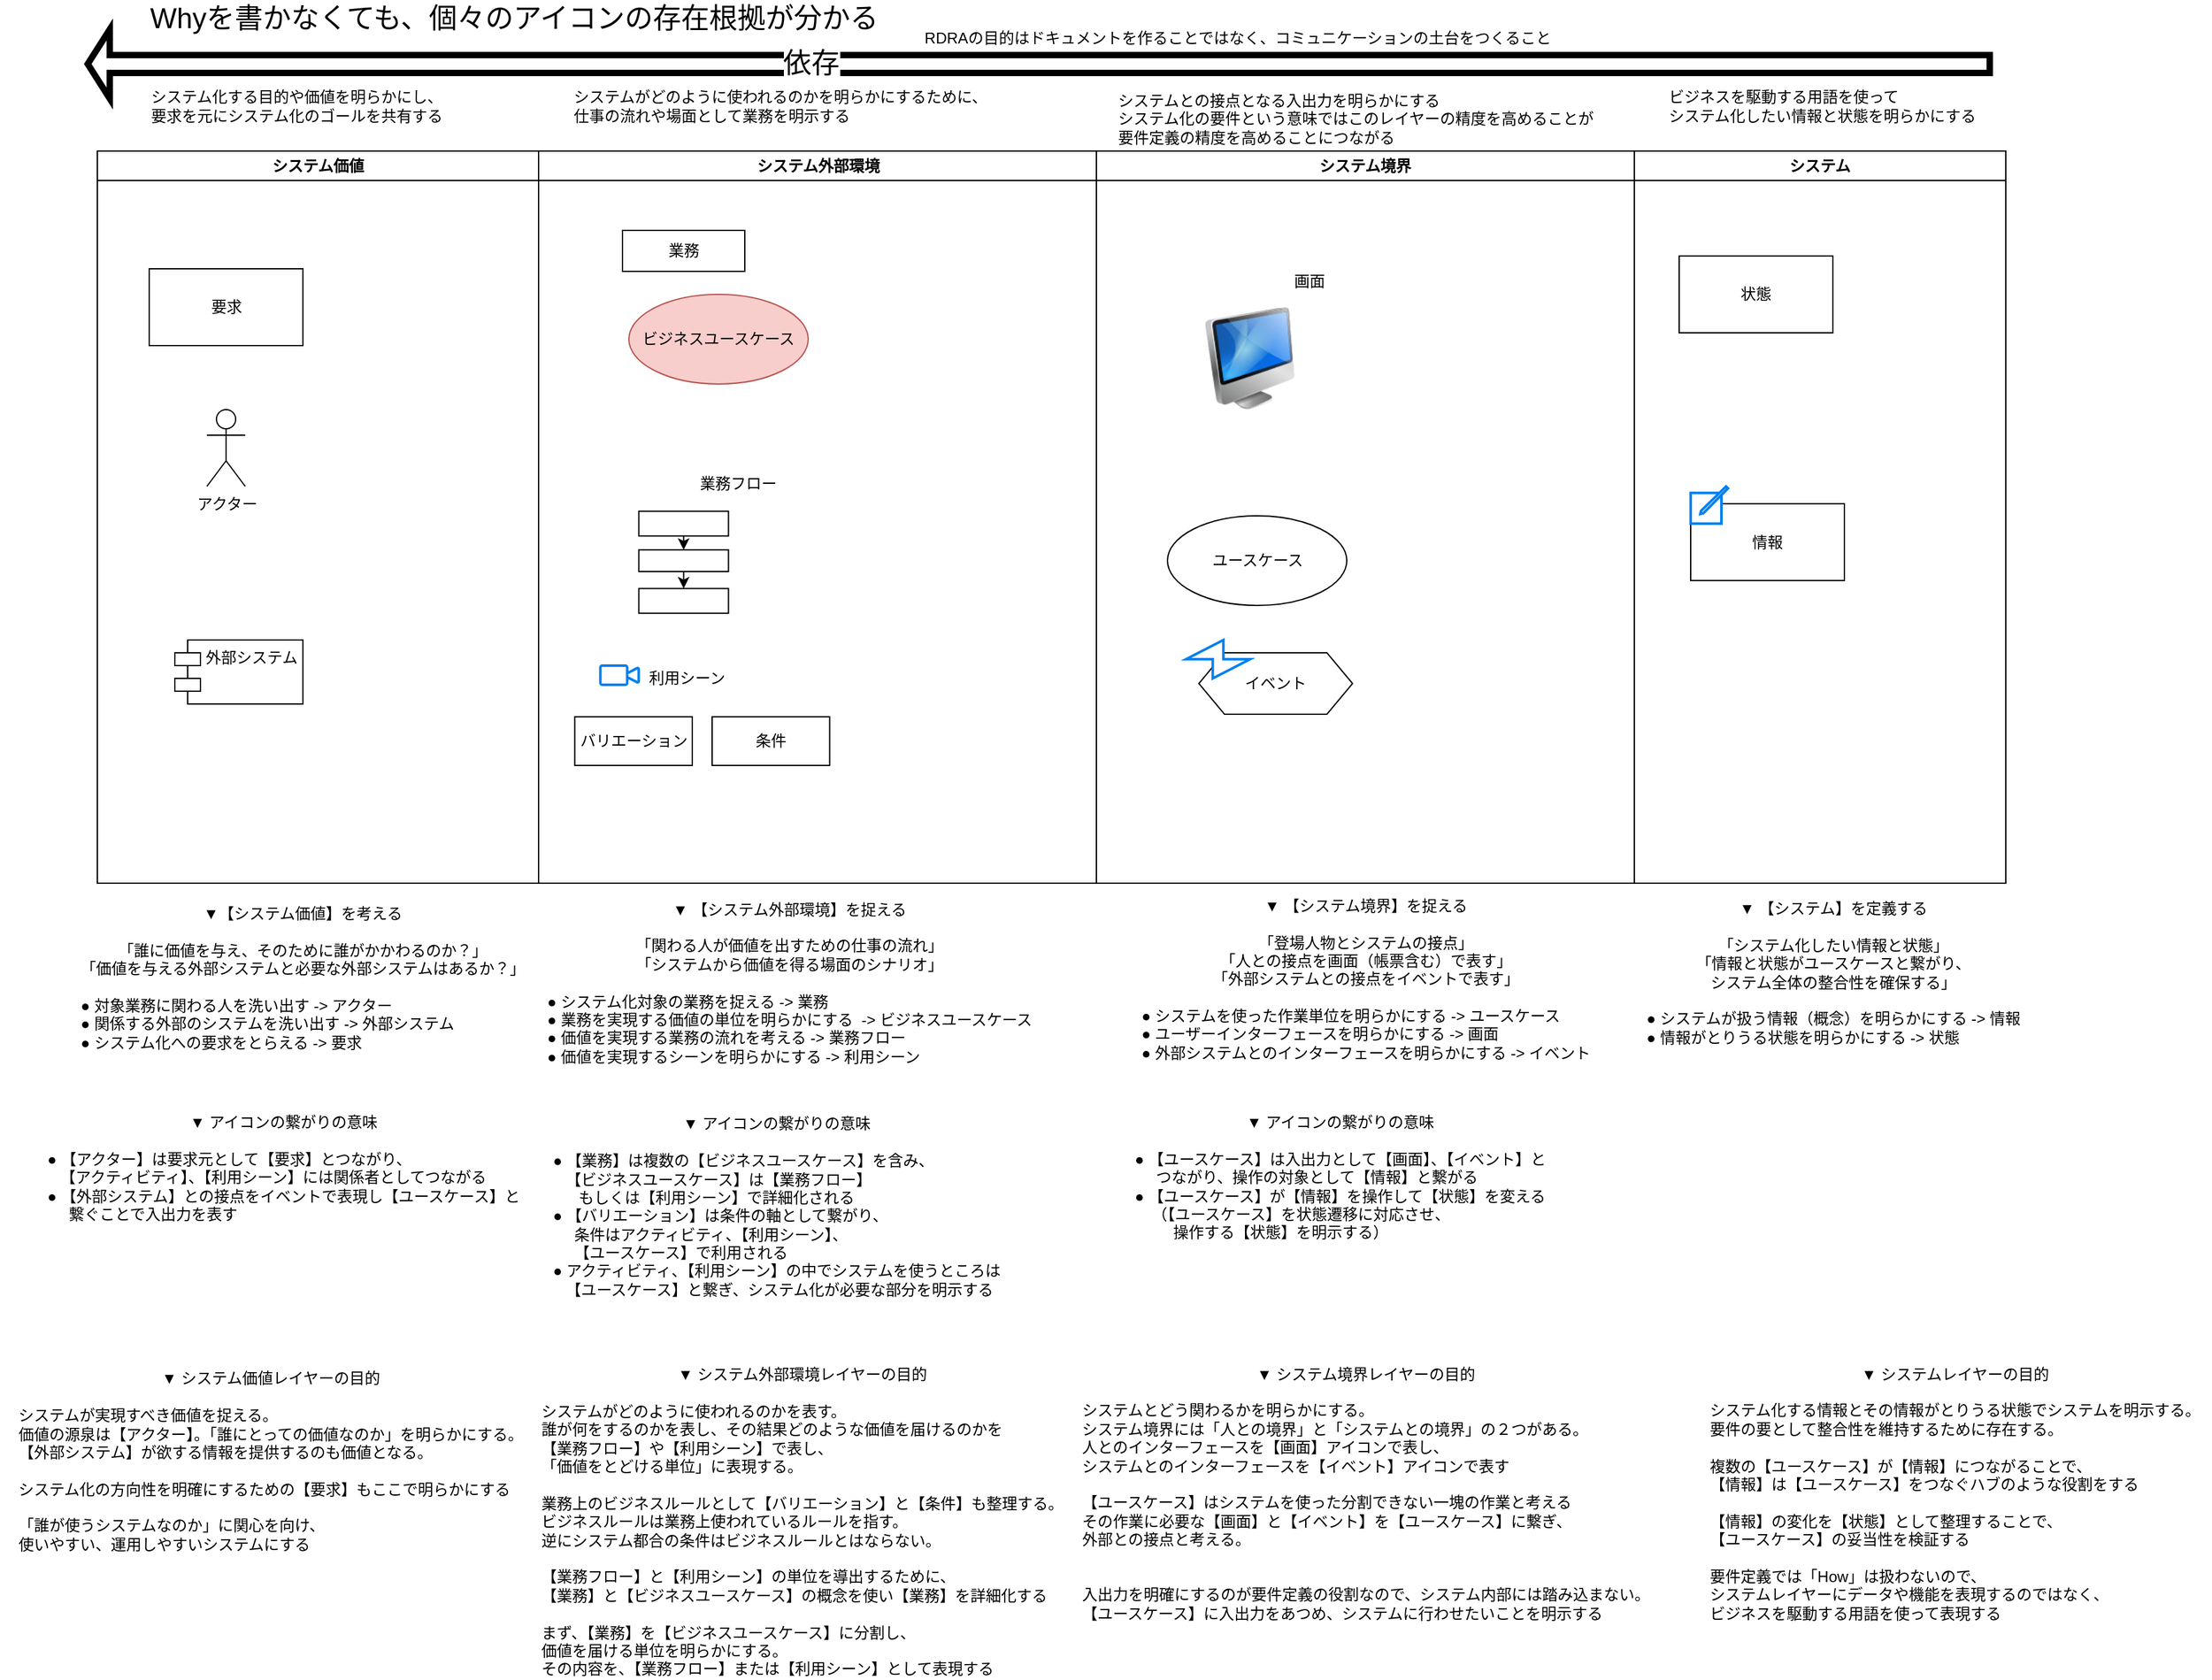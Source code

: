 <mxfile version="15.8.4" type="device" pages="11"><diagram name="構成要素" id="e7e014a7-5840-1c2e-5031-d8a46d1fe8dd"><mxGraphModel dx="1038" dy="649" grid="1" gridSize="10" guides="1" tooltips="1" connect="1" arrows="1" fold="1" page="1" pageScale="1" pageWidth="1169" pageHeight="826" background="none" math="0" shadow="0"><root><mxCell id="0"/><mxCell id="1" parent="0"/><mxCell id="2" value="システム価値" style="swimlane;whiteSpace=wrap" parent="1" vertex="1"><mxGeometry x="100" y="128" width="344.5" height="572" as="geometry"/></mxCell><mxCell id="u98lEHb8OtNYY4LZhGU_-47" value="アクター" style="shape=umlActor;verticalLabelPosition=bottom;verticalAlign=top;html=1;outlineConnect=0;" parent="2" vertex="1"><mxGeometry x="85.5" y="202" width="30" height="60" as="geometry"/></mxCell><mxCell id="u98lEHb8OtNYY4LZhGU_-48" value="要求" style="rounded=0;whiteSpace=wrap;html=1;" parent="2" vertex="1"><mxGeometry x="40.5" y="92" width="120" height="60" as="geometry"/></mxCell><mxCell id="u98lEHb8OtNYY4LZhGU_-49" value="外部システム" style="shape=module;align=left;spacingLeft=20;align=center;verticalAlign=top;" parent="2" vertex="1"><mxGeometry x="60.5" y="382" width="100" height="50" as="geometry"/></mxCell><mxCell id="3" value="システム外部環境" style="swimlane;whiteSpace=wrap" parent="1" vertex="1"><mxGeometry x="444.5" y="128" width="435.5" height="572" as="geometry"/></mxCell><mxCell id="u98lEHb8OtNYY4LZhGU_-50" value="ビジネスユースケース" style="ellipse;whiteSpace=wrap;html=1;fillColor=#f8cecc;strokeColor=#b85450;" parent="3" vertex="1"><mxGeometry x="70.5" y="112" width="140" height="70" as="geometry"/></mxCell><mxCell id="u98lEHb8OtNYY4LZhGU_-51" value="業務" style="rounded=0;whiteSpace=wrap;html=1;" parent="3" vertex="1"><mxGeometry x="65.5" y="62" width="95.5" height="32" as="geometry"/></mxCell><mxCell id="u98lEHb8OtNYY4LZhGU_-60" value="業務フロー" style="text;html=1;align=center;verticalAlign=middle;resizable=0;points=[];autosize=1;strokeColor=none;fillColor=none;" parent="3" vertex="1"><mxGeometry x="115.5" y="250" width="80" height="20" as="geometry"/></mxCell><mxCell id="u98lEHb8OtNYY4LZhGU_-61" value="" style="group" parent="3" vertex="1" connectable="0"><mxGeometry x="78.25" y="250" width="70" height="111.11" as="geometry"/></mxCell><mxCell id="u98lEHb8OtNYY4LZhGU_-53" value="" style="rounded=0;whiteSpace=wrap;html=1;" parent="u98lEHb8OtNYY4LZhGU_-61" vertex="1"><mxGeometry y="31.401" width="70" height="19.323" as="geometry"/></mxCell><mxCell id="u98lEHb8OtNYY4LZhGU_-54" value="" style="rounded=0;whiteSpace=wrap;html=1;" parent="u98lEHb8OtNYY4LZhGU_-61" vertex="1"><mxGeometry y="61.594" width="70" height="16.908" as="geometry"/></mxCell><mxCell id="u98lEHb8OtNYY4LZhGU_-55" style="edgeStyle=orthogonalEdgeStyle;rounded=0;orthogonalLoop=1;jettySize=auto;html=1;exitX=0.5;exitY=1;exitDx=0;exitDy=0;entryX=0.5;entryY=0;entryDx=0;entryDy=0;" parent="u98lEHb8OtNYY4LZhGU_-61" source="u98lEHb8OtNYY4LZhGU_-53" target="u98lEHb8OtNYY4LZhGU_-54" edge="1"><mxGeometry relative="1" as="geometry"/></mxCell><mxCell id="u98lEHb8OtNYY4LZhGU_-57" value="" style="rounded=0;whiteSpace=wrap;html=1;" parent="u98lEHb8OtNYY4LZhGU_-61" vertex="1"><mxGeometry y="91.787" width="70" height="19.323" as="geometry"/></mxCell><mxCell id="u98lEHb8OtNYY4LZhGU_-58" style="edgeStyle=orthogonalEdgeStyle;rounded=0;orthogonalLoop=1;jettySize=auto;html=1;exitX=0.5;exitY=1;exitDx=0;exitDy=0;entryX=0.5;entryY=0;entryDx=0;entryDy=0;" parent="u98lEHb8OtNYY4LZhGU_-61" source="u98lEHb8OtNYY4LZhGU_-54" target="u98lEHb8OtNYY4LZhGU_-57" edge="1"><mxGeometry relative="1" as="geometry"/></mxCell><mxCell id="u98lEHb8OtNYY4LZhGU_-62" value="バリエーション" style="rounded=0;whiteSpace=wrap;html=1;" parent="3" vertex="1"><mxGeometry x="28.25" y="442" width="91.75" height="38" as="geometry"/></mxCell><mxCell id="u98lEHb8OtNYY4LZhGU_-63" value="条件" style="rounded=0;whiteSpace=wrap;html=1;" parent="3" vertex="1"><mxGeometry x="135.5" y="442" width="91.75" height="38" as="geometry"/></mxCell><mxCell id="h-Ps2us9R2NSvUaGgRoW-6" value="" style="html=1;verticalLabelPosition=bottom;align=center;labelBackgroundColor=#ffffff;verticalAlign=top;strokeWidth=2;strokeColor=#0080F0;shadow=0;dashed=0;shape=mxgraph.ios7.icons.video_conversation;" vertex="1" parent="3"><mxGeometry x="48.25" y="402" width="30" height="15" as="geometry"/></mxCell><mxCell id="4" value="システム境界" style="swimlane;whiteSpace=wrap" parent="1" vertex="1"><mxGeometry x="880" y="128" width="420" height="572" as="geometry"/></mxCell><mxCell id="u98lEHb8OtNYY4LZhGU_-65" value="ユースケース" style="ellipse;whiteSpace=wrap;html=1;" parent="4" vertex="1"><mxGeometry x="55.5" y="285" width="140" height="70" as="geometry"/></mxCell><mxCell id="u98lEHb8OtNYY4LZhGU_-66" value="イベント" style="shape=hexagon;perimeter=hexagonPerimeter2;whiteSpace=wrap;html=1;fixedSize=1;" parent="4" vertex="1"><mxGeometry x="80" y="392" width="120" height="48" as="geometry"/></mxCell><mxCell id="u98lEHb8OtNYY4LZhGU_-81" value="" style="image;html=1;image=img/lib/clip_art/computers/iMac_128x128.png" parent="4" vertex="1"><mxGeometry x="80" y="122" width="80" height="80" as="geometry"/></mxCell><mxCell id="u98lEHb8OtNYY4LZhGU_-82" value="画面" style="text;html=1;align=center;verticalAlign=middle;resizable=0;points=[];autosize=1;strokeColor=none;fillColor=none;" parent="4" vertex="1"><mxGeometry x="145.5" y="92" width="40" height="20" as="geometry"/></mxCell><mxCell id="h-Ps2us9R2NSvUaGgRoW-5" value="" style="html=1;verticalLabelPosition=bottom;align=center;labelBackgroundColor=#ffffff;verticalAlign=top;strokeWidth=2;strokeColor=#0080F0;shadow=0;dashed=0;shape=mxgraph.ios7.icons.flash;" vertex="1" parent="4"><mxGeometry x="70" y="382" width="50" height="30" as="geometry"/></mxCell><mxCell id="u98lEHb8OtNYY4LZhGU_-41" value="システム" style="swimlane;whiteSpace=wrap" parent="1" vertex="1"><mxGeometry x="1300" y="128" width="290" height="572" as="geometry"/></mxCell><mxCell id="u98lEHb8OtNYY4LZhGU_-95" value="情報&lt;span style=&quot;color: rgba(0 , 0 , 0 , 0) ; font-family: monospace ; font-size: 0px&quot;&gt;%3CmxGraphModel%3E%3Croot%3E%3CmxCell%20id%3D%220%22%2F%3E%3CmxCell%20id%3D%221%22%20parent%3D%220%22%2F%3E%3CmxCell%20id%3D%222%22%20value%3D%22%E3%83%93%E3%82%B8%E3%83%8D%E3%82%B9%E3%83%A6%E3%83%BC%E3%82%B9%E3%82%B1%E3%83%BC%E3%82%B9%22%20style%3D%22ellipse%3BwhiteSpace%3Dwrap%3Bhtml%3D1%3B%22%20vertex%3D%221%22%20parent%3D%221%22%3E%3CmxGeometry%20x%3D%22515%22%20y%3D%22240%22%20width%3D%22140%22%20height%3D%2270%22%20as%3D%22geometry%22%2F%3E%3C%2FmxCell%3E%3C%2Froot%3E%3C%2FmxGraphModel%3E&lt;/span&gt;" style="rounded=0;whiteSpace=wrap;html=1;" parent="u98lEHb8OtNYY4LZhGU_-41" vertex="1"><mxGeometry x="44" y="275.56" width="120" height="60" as="geometry"/></mxCell><mxCell id="u98lEHb8OtNYY4LZhGU_-96" value="状態" style="rounded=0;whiteSpace=wrap;html=1;" parent="u98lEHb8OtNYY4LZhGU_-41" vertex="1"><mxGeometry x="35" y="82" width="120" height="60" as="geometry"/></mxCell><mxCell id="h-Ps2us9R2NSvUaGgRoW-4" value="" style="html=1;verticalLabelPosition=bottom;align=center;labelBackgroundColor=#ffffff;verticalAlign=top;strokeWidth=2;strokeColor=#0080F0;shadow=0;dashed=0;shape=mxgraph.ios7.icons.compose;" vertex="1" parent="u98lEHb8OtNYY4LZhGU_-41"><mxGeometry x="44" y="262" width="29.1" height="29.1" as="geometry"/></mxCell><mxCell id="u98lEHb8OtNYY4LZhGU_-64" value="利用シーン" style="text;html=1;align=center;verticalAlign=middle;resizable=0;points=[];autosize=1;strokeColor=none;fillColor=none;" parent="1" vertex="1"><mxGeometry x="520" y="530" width="80" height="20" as="geometry"/></mxCell><mxCell id="u98lEHb8OtNYY4LZhGU_-97" value="▼【システム価値】を考える&lt;br&gt;&lt;br&gt;「誰に価値を与え、そのために誰がかかわるのか？」&lt;br&gt;「価値を与える外部システムと必要な外部システムはあるか？」&lt;br&gt;&lt;br&gt;&lt;div style=&quot;text-align: left&quot;&gt;&lt;span&gt;● 対象業務に関わる人を洗い出す -&amp;gt; アクター&lt;/span&gt;&lt;/div&gt;&lt;div style=&quot;text-align: left&quot;&gt;&lt;span&gt;● 関係する外部のシステムを洗い出す -&amp;gt; 外部システム&lt;/span&gt;&lt;/div&gt;&lt;div style=&quot;text-align: left&quot;&gt;&lt;span&gt;● システム化への要求をとらえる -&amp;gt; 要求&lt;/span&gt;&lt;/div&gt;" style="text;html=1;align=center;verticalAlign=middle;resizable=0;points=[];autosize=1;strokeColor=none;fillColor=none;" parent="1" vertex="1"><mxGeometry x="80" y="719" width="360" height="110" as="geometry"/></mxCell><mxCell id="u98lEHb8OtNYY4LZhGU_-98" value="▼ 【システム外部環境】を捉える&lt;br&gt;&lt;br&gt;「関わる人が価値を出すための仕事の流れ」&lt;br&gt;「システムから価値を得る場面のシナリオ」&lt;br&gt;&lt;br&gt;&lt;div style=&quot;text-align: left&quot;&gt;● システム化対象の業務を捉える -&amp;gt; 業務&lt;/div&gt;&lt;div style=&quot;text-align: left&quot;&gt;● 業務を実現する価値の単位を明らかにする&amp;nbsp;&lt;span&gt;&amp;nbsp;-&amp;gt; ビジネスユースケース&lt;/span&gt;&lt;/div&gt;&lt;div style=&quot;text-align: left&quot;&gt;● 価値を実現する業務の流れを考える -&amp;gt; 業務フロー&lt;/div&gt;&lt;div style=&quot;text-align: left&quot;&gt;● 価値を実現するシーンを明らかにする -&amp;gt; 利用シーン&lt;/div&gt;&lt;div style=&quot;text-align: left&quot;&gt;&lt;br&gt;&lt;/div&gt;" style="text;html=1;align=center;verticalAlign=middle;resizable=0;points=[];autosize=1;strokeColor=none;fillColor=none;" parent="1" vertex="1"><mxGeometry x="439.5" y="715" width="400" height="140" as="geometry"/></mxCell><mxCell id="MVb4IBYka7LbokgB279K-4" value="" style="shape=flexArrow;endArrow=classic;html=1;rounded=0;endWidth=35;endSize=4.07;strokeWidth=5;" parent="1" edge="1"><mxGeometry width="50" height="50" relative="1" as="geometry"><mxPoint x="1580" y="60" as="sourcePoint"/><mxPoint x="90" y="60" as="targetPoint"/></mxGeometry></mxCell><mxCell id="MVb4IBYka7LbokgB279K-6" value="依存" style="edgeLabel;html=1;align=center;verticalAlign=middle;resizable=0;points=[];fontSize=22;" parent="MVb4IBYka7LbokgB279K-4" vertex="1" connectable="0"><mxGeometry x="0.239" relative="1" as="geometry"><mxPoint as="offset"/></mxGeometry></mxCell><mxCell id="MVb4IBYka7LbokgB279K-7" value="Whyを書かなくても、個々のアイコンの存在根拠が分かる" style="text;html=1;align=center;verticalAlign=middle;resizable=0;points=[];autosize=1;strokeColor=none;fillColor=none;fontSize=22;" parent="1" vertex="1"><mxGeometry x="130" y="10" width="590" height="30" as="geometry"/></mxCell><mxCell id="MVb4IBYka7LbokgB279K-8" value="▼ 【システム境界】を捉える&lt;br&gt;&lt;br&gt;「登場人物とシステムの接点」&lt;br&gt;「人との接点を画面（帳票含む）で表す」&lt;br&gt;「外部システムとの接点をイベントで表す」&lt;br&gt;&lt;br&gt;&lt;div style=&quot;text-align: left&quot;&gt;● システムを使った作業単位を明らかにする -&amp;gt; ユースケース&lt;/div&gt;&lt;div style=&quot;text-align: left&quot;&gt;● ユーザーインターフェースを明らかにする -&amp;gt; 画面&lt;/div&gt;&lt;div style=&quot;text-align: left&quot;&gt;● 外部システムとのインターフェースを明らかにする -&amp;gt; イベント&lt;/div&gt;" style="text;html=1;align=center;verticalAlign=middle;resizable=0;points=[];autosize=1;strokeColor=none;fillColor=none;fontSize=12;" parent="1" vertex="1"><mxGeometry x="905" y="710" width="370" height="130" as="geometry"/></mxCell><mxCell id="MVb4IBYka7LbokgB279K-9" value="▼ 【システム】を定義する&lt;br&gt;&lt;br&gt;「システム化したい情報と状態」&lt;br&gt;「情報と状態がユースケースと繋がり、&lt;br&gt;システム全体の整合性を確保する」&lt;br&gt;&lt;br&gt;&lt;div style=&quot;text-align: left&quot;&gt;● システムが扱う情報（概念）を明らかにする -&amp;gt; 情報&lt;/div&gt;&lt;div style=&quot;text-align: left&quot;&gt;● 情報がとりうる状態を明らかにする -&amp;gt; 状態&lt;/div&gt;" style="text;html=1;align=center;verticalAlign=middle;resizable=0;points=[];autosize=1;strokeColor=none;fillColor=none;fontSize=12;" parent="1" vertex="1"><mxGeometry x="1300" y="715" width="310" height="110" as="geometry"/></mxCell><mxCell id="MVb4IBYka7LbokgB279K-10" value="▼ アイコンの繋がりの意味&lt;br&gt;&lt;br&gt;&lt;div style=&quot;text-align: left&quot;&gt;&lt;span&gt;● 【アクター】は要求元として【要求】とつながり、&lt;/span&gt;&lt;/div&gt;&lt;div style=&quot;text-align: left&quot;&gt;&amp;nbsp; &amp;nbsp;【アクティビティ】、【利用シーン】には関係者としてつながる&lt;/div&gt;&lt;div style=&quot;text-align: left&quot;&gt;● 【外部システム】との接点をイベントで表現し【ユースケース】と&lt;/div&gt;&lt;div style=&quot;text-align: left&quot;&gt;&amp;nbsp; &amp;nbsp; &amp;nbsp;繋ぐことで入出力を表す&lt;/div&gt;&lt;div style=&quot;text-align: left&quot;&gt;&lt;br&gt;&lt;/div&gt;" style="text;html=1;align=center;verticalAlign=middle;resizable=0;points=[];autosize=1;strokeColor=none;fillColor=none;fontSize=12;" parent="1" vertex="1"><mxGeometry x="49.5" y="880" width="390" height="100" as="geometry"/></mxCell><mxCell id="MVb4IBYka7LbokgB279K-11" value="▼ アイコンの繋がりの意味&lt;br&gt;&lt;br&gt;&lt;div style=&quot;text-align: left&quot;&gt;&lt;span&gt;● 【業務】は複数の【ビジネスユースケース】を含み、&lt;/span&gt;&lt;/div&gt;&lt;div style=&quot;text-align: left&quot;&gt;&amp;nbsp; &amp;nbsp;【ビジネスユースケース】は【業務フロー】&lt;/div&gt;&lt;div style=&quot;text-align: left&quot;&gt;&amp;nbsp; &amp;nbsp; &amp;nbsp; もしくは【利用シーン】で詳細化される&lt;/div&gt;&lt;div style=&quot;text-align: left&quot;&gt;● 【バリエーション】は条件の軸として繋がり、&lt;/div&gt;&lt;div style=&quot;text-align: left&quot;&gt;&amp;nbsp; &amp;nbsp; &amp;nbsp;条件はアクティビティ、【利用シーン】、&lt;/div&gt;&lt;div style=&quot;text-align: left&quot;&gt;&amp;nbsp; &amp;nbsp; &amp;nbsp;【ユースケース】で利用される&lt;/div&gt;&lt;div style=&quot;text-align: left&quot;&gt;● アクティビティ、【利用シーン】の中でシステムを使うところは&lt;/div&gt;&lt;div style=&quot;text-align: left&quot;&gt;&amp;nbsp; &amp;nbsp;【ユースケース】と繋ぎ、システム化が必要な部分を明示する&lt;/div&gt;&lt;div style=&quot;text-align: left&quot;&gt;&lt;br&gt;&lt;/div&gt;" style="text;html=1;align=center;verticalAlign=middle;resizable=0;points=[];autosize=1;strokeColor=none;fillColor=none;fontSize=12;" parent="1" vertex="1"><mxGeometry x="444.5" y="880" width="370" height="160" as="geometry"/></mxCell><mxCell id="MVb4IBYka7LbokgB279K-12" value="システム化する目的や価値を明らかにし、&lt;br&gt;要求を元にシステム化のゴールを共有する" style="text;html=1;align=left;verticalAlign=middle;resizable=0;points=[];autosize=1;strokeColor=none;fillColor=none;fontSize=12;" parent="1" vertex="1"><mxGeometry x="140" y="78" width="240" height="30" as="geometry"/></mxCell><mxCell id="MVb4IBYka7LbokgB279K-13" value="システムがどのように使われるのかを明らかにするために、&lt;br&gt;仕事の流れや場面として業務を明示する" style="text;html=1;align=left;verticalAlign=middle;resizable=0;points=[];autosize=1;strokeColor=none;fillColor=none;fontSize=12;" parent="1" vertex="1"><mxGeometry x="469.5" y="78" width="340" height="30" as="geometry"/></mxCell><mxCell id="MVb4IBYka7LbokgB279K-14" value="システムとの接点となる入出力を明らかにする&lt;br&gt;システム化の要件という意味ではこのレイヤーの精度を高めることが&lt;br&gt;要件定義の精度を高めることにつながる" style="text;html=1;align=left;verticalAlign=middle;resizable=0;points=[];autosize=1;strokeColor=none;fillColor=none;fontSize=12;" parent="1" vertex="1"><mxGeometry x="895" y="78" width="390" height="50" as="geometry"/></mxCell><mxCell id="MVb4IBYka7LbokgB279K-15" value="ビジネスを駆動する用語を使って&lt;br&gt;システム化したい情報と状態を明らかにする" style="text;html=1;align=left;verticalAlign=middle;resizable=0;points=[];autosize=1;strokeColor=none;fillColor=none;fontSize=12;" parent="1" vertex="1"><mxGeometry x="1325" y="78" width="260" height="30" as="geometry"/></mxCell><mxCell id="MVb4IBYka7LbokgB279K-16" value="▼ アイコンの繋がりの意味&lt;br&gt;&lt;br&gt;&lt;div style=&quot;text-align: left&quot;&gt;● 【ユースケース】は入出力として【画面】、【イベント】と&lt;/div&gt;&lt;div style=&quot;text-align: left&quot;&gt;&amp;nbsp; &amp;nbsp; &amp;nbsp;つながり、操作の対象として【情報】と繋がる&lt;/div&gt;&lt;div style=&quot;text-align: left&quot;&gt;● 【ユースケース】が【情報】を操作して【状態】を変える&lt;/div&gt;&lt;div style=&quot;text-align: left&quot;&gt;&amp;nbsp; &amp;nbsp; （【ユースケース】を状態遷移に対応させ、&lt;/div&gt;&lt;div style=&quot;text-align: left&quot;&gt;&amp;nbsp; &amp;nbsp; &amp;nbsp; &amp;nbsp; &amp;nbsp;操作する【状態】を明示する）&lt;/div&gt;" style="text;html=1;align=center;verticalAlign=middle;resizable=0;points=[];autosize=1;strokeColor=none;fillColor=none;fontSize=12;" parent="1" vertex="1"><mxGeometry x="895" y="880" width="350" height="100" as="geometry"/></mxCell><mxCell id="MVb4IBYka7LbokgB279K-17" value="▼ システム価値レイヤーの目的&lt;br&gt;&lt;br&gt;&lt;div style=&quot;text-align: left&quot;&gt;システムが実現すべき価値を捉える。&lt;/div&gt;&lt;div style=&quot;text-align: left&quot;&gt;価値の源泉は【アクター】。「誰にとっての価値なのか」を明らかにする。&lt;/div&gt;&lt;div style=&quot;text-align: left&quot;&gt;【外部システム】が欲する情報を提供するのも価値となる。&lt;/div&gt;&lt;div style=&quot;text-align: left&quot;&gt;&lt;br&gt;&lt;/div&gt;&lt;div style=&quot;text-align: left&quot;&gt;システム化の方向性を明確にするための【要求】もここで明らかにする&lt;/div&gt;&lt;div style=&quot;text-align: left&quot;&gt;&lt;br&gt;&lt;/div&gt;&lt;div style=&quot;text-align: left&quot;&gt;「誰が使うシステムなのか」に関心を向け、&lt;/div&gt;&lt;div style=&quot;text-align: left&quot;&gt;使いやすい、運用しやすいシステムにする&lt;/div&gt;&lt;div style=&quot;text-align: left&quot;&gt;&lt;br&gt;&lt;/div&gt;" style="text;html=1;align=center;verticalAlign=middle;resizable=0;points=[];autosize=1;strokeColor=none;fillColor=none;fontSize=12;" parent="1" vertex="1"><mxGeometry x="24.5" y="1079" width="420" height="160" as="geometry"/></mxCell><mxCell id="MVb4IBYka7LbokgB279K-18" value="▼ システム外部環境レイヤーの目的&lt;br&gt;&lt;br&gt;&lt;div style=&quot;text-align: left&quot;&gt;システムがどのように使われるのかを表す。&lt;/div&gt;&lt;div style=&quot;text-align: left&quot;&gt;誰が何をするのかを表し、その結果どのような価値を届けるのかを&lt;/div&gt;&lt;div style=&quot;text-align: left&quot;&gt;【業務フロー】や【利用シーン】で表し、&lt;/div&gt;&lt;div style=&quot;text-align: left&quot;&gt;「価値をとどける単位」に表現する。&lt;/div&gt;&lt;div style=&quot;text-align: left&quot;&gt;&lt;br&gt;&lt;/div&gt;&lt;div style=&quot;text-align: left&quot;&gt;業務上のビジネスルールとして【バリエーション】と【条件】も整理する。&lt;/div&gt;&lt;div style=&quot;text-align: left&quot;&gt;ビジネスルールは業務上使われているルールを指す。&lt;/div&gt;&lt;div style=&quot;text-align: left&quot;&gt;逆にシステム都合の条件はビジネスルールとはならない。&lt;/div&gt;&lt;div style=&quot;text-align: left&quot;&gt;&lt;br&gt;&lt;/div&gt;&lt;div style=&quot;text-align: left&quot;&gt;【業務フロー】と【利用シーン】の単位を導出するために、&lt;/div&gt;&lt;div style=&quot;text-align: left&quot;&gt;【業務】と【ビジネスユースケース】の概念を使い【業務】を詳細化する&lt;/div&gt;&lt;div style=&quot;text-align: left&quot;&gt;&lt;br&gt;&lt;/div&gt;&lt;div style=&quot;text-align: left&quot;&gt;まず、【業務】を【ビジネスユースケース】に分割し、&lt;/div&gt;&lt;div style=&quot;text-align: left&quot;&gt;価値を届ける単位を明らかにする。&lt;/div&gt;&lt;div style=&quot;text-align: left&quot;&gt;その内容を、【業務フロー】または【利用シーン】として表現する&lt;/div&gt;" style="text;html=1;align=center;verticalAlign=middle;resizable=0;points=[];autosize=1;strokeColor=none;fillColor=none;fontSize=12;" parent="1" vertex="1"><mxGeometry x="440" y="1079" width="420" height="240" as="geometry"/></mxCell><mxCell id="MVb4IBYka7LbokgB279K-19" value="▼ システム境界レイヤーの目的&lt;br&gt;&lt;br&gt;&lt;div style=&quot;text-align: left&quot;&gt;システムとどう関わるかを明らかにする。&lt;/div&gt;&lt;div style=&quot;text-align: left&quot;&gt;システム境界には「人との境界」と「システムとの境界」の２つがある。&lt;/div&gt;&lt;div style=&quot;text-align: left&quot;&gt;人とのインターフェースを【画面】アイコンで表し、&lt;/div&gt;&lt;div style=&quot;text-align: left&quot;&gt;システムとのインターフェースを【イベント】アイコンで表す&lt;/div&gt;&lt;div style=&quot;text-align: left&quot;&gt;&lt;br&gt;&lt;/div&gt;&lt;div style=&quot;text-align: left&quot;&gt;【ユースケース】はシステムを使った分割できない一塊の作業と考える&lt;/div&gt;&lt;div style=&quot;text-align: left&quot;&gt;その作業に必要な【画面】と【イベント】を【ユースケース】に繋ぎ、&lt;/div&gt;&lt;div style=&quot;text-align: left&quot;&gt;外部との接点と考える。&lt;/div&gt;&lt;div style=&quot;text-align: left&quot;&gt;&lt;br&gt;&lt;/div&gt;&lt;div style=&quot;text-align: left&quot;&gt;&lt;br&gt;&lt;/div&gt;&lt;div style=&quot;text-align: left&quot;&gt;入出力を明確にするのが要件定義の役割なので、システム内部には踏み込まない。&lt;/div&gt;&lt;div style=&quot;text-align: left&quot;&gt;【ユースケース】に入出力をあつめ、システムに行わせたいことを明示する&lt;/div&gt;&lt;div style=&quot;text-align: left&quot;&gt;&lt;br&gt;&lt;/div&gt;" style="text;html=1;align=center;verticalAlign=middle;resizable=0;points=[];autosize=1;strokeColor=none;fillColor=none;fontSize=12;" parent="1" vertex="1"><mxGeometry x="860" y="1079" width="460" height="210" as="geometry"/></mxCell><mxCell id="MVb4IBYka7LbokgB279K-20" value="▼ システムレイヤーの目的&lt;br&gt;&lt;br&gt;&lt;div style=&quot;text-align: left&quot;&gt;システム化する情報とその情報がとりうる状態でシステムを明示する。&lt;/div&gt;&lt;div style=&quot;text-align: left&quot;&gt;要件の要として整合性を維持するために存在する。&lt;/div&gt;&lt;div style=&quot;text-align: left&quot;&gt;&lt;br&gt;&lt;/div&gt;&lt;div style=&quot;text-align: left&quot;&gt;複数の【ユースケース】が【情報】につながることで、&lt;/div&gt;&lt;div style=&quot;text-align: left&quot;&gt;【情報】は【ユースケース】をつなぐハブのような役割をする&lt;/div&gt;&lt;div style=&quot;text-align: left&quot;&gt;&lt;br&gt;&lt;/div&gt;&lt;div style=&quot;text-align: left&quot;&gt;【情報】の変化を【状態】として整理することで、&lt;/div&gt;&lt;div style=&quot;text-align: left&quot;&gt;【ユースケース】の妥当性を検証する&lt;/div&gt;&lt;div style=&quot;text-align: left&quot;&gt;&lt;br&gt;&lt;/div&gt;&lt;div style=&quot;text-align: left&quot;&gt;要件定義では「How」は扱わないので、&lt;/div&gt;&lt;div style=&quot;text-align: left&quot;&gt;システムレイヤーにデータや機能を表現するのではなく、&lt;/div&gt;&lt;div style=&quot;text-align: left&quot;&gt;ビジネスを駆動する用語を使って表現する&lt;/div&gt;&lt;div style=&quot;text-align: left&quot;&gt;&lt;br&gt;&lt;/div&gt;" style="text;html=1;align=center;verticalAlign=middle;resizable=0;points=[];autosize=1;strokeColor=none;fillColor=none;fontSize=12;" parent="1" vertex="1"><mxGeometry x="1350" y="1079" width="400" height="210" as="geometry"/></mxCell><mxCell id="MVb4IBYka7LbokgB279K-21" value="RDRAの目的はドキュメントを作ることではなく、コミュニケーションの土台をつくること" style="text;html=1;align=center;verticalAlign=middle;resizable=0;points=[];autosize=1;strokeColor=none;fillColor=none;fontSize=12;" parent="1" vertex="1"><mxGeometry x="735" y="30" width="510" height="20" as="geometry"/></mxCell></root></mxGraphModel></diagram><diagram id="VmXW9u74BPnSIevaKTHP" name="システムコンテキスト図"><mxGraphModel dx="1038" dy="649" grid="1" gridSize="10" guides="1" tooltips="1" connect="1" arrows="1" fold="1" page="1" pageScale="1" pageWidth="827" pageHeight="1169" math="0" shadow="0"><root><mxCell id="I_6uAdetbBRPbNsguh5e-0"/><mxCell id="I_6uAdetbBRPbNsguh5e-1" parent="I_6uAdetbBRPbNsguh5e-0"/><mxCell id="I_6uAdetbBRPbNsguh5e-2" value="&lt;br&gt;▼ システム価値&lt;br&gt;要件定義の最初の時点でプロジェクトメンバーの認識を合わせるために作成する。&lt;br&gt;&lt;br&gt;システム化のスコープをトップレベルで合意する" style="text;html=1;align=left;verticalAlign=middle;resizable=0;points=[];autosize=1;strokeColor=none;fillColor=none;fontSize=12;" parent="I_6uAdetbBRPbNsguh5e-1" vertex="1"><mxGeometry x="40" y="40" width="460" height="70" as="geometry"/></mxCell></root></mxGraphModel></diagram><diagram id="q5nqSXtwmClUGbwVpurG" name="要求モデル"><mxGraphModel dx="1038" dy="649" grid="1" gridSize="10" guides="1" tooltips="1" connect="1" arrows="1" fold="1" page="1" pageScale="1" pageWidth="827" pageHeight="1169" math="0" shadow="0"><root><mxCell id="ZJY2jPugNLCABNymtXP2-0"/><mxCell id="ZJY2jPugNLCABNymtXP2-1" parent="ZJY2jPugNLCABNymtXP2-0"/><mxCell id="ZJY2jPugNLCABNymtXP2-2" value="&lt;br&gt;▼ システム価値&lt;br&gt;&lt;br&gt;要求一覧のようなものはあるはず。&lt;br&gt;それらから、重要なものを選び出し、&lt;br&gt;要求の関係を整理することで、&lt;br&gt;システム化の方向性を明らかにする。&lt;br&gt;" style="text;html=1;align=left;verticalAlign=middle;resizable=0;points=[];autosize=1;strokeColor=none;fillColor=none;fontSize=12;" vertex="1" parent="ZJY2jPugNLCABNymtXP2-1"><mxGeometry x="20" y="35" width="220" height="100" as="geometry"/></mxCell></root></mxGraphModel></diagram><diagram id="oH0rzvAH8c-iMXtoa-R-" name="ビジネスコンテキスト図"><mxGraphModel dx="1038" dy="649" grid="1" gridSize="10" guides="1" tooltips="1" connect="1" arrows="1" fold="1" page="1" pageScale="1" pageWidth="827" pageHeight="1169" math="0" shadow="0"><root><mxCell id="GrfSCSO1Zi4IllCvdk_E-0"/><mxCell id="GrfSCSO1Zi4IllCvdk_E-1" parent="GrfSCSO1Zi4IllCvdk_E-0"/><mxCell id="GrfSCSO1Zi4IllCvdk_E-2" value="&lt;div style=&quot;text-align: left&quot;&gt;&lt;span&gt;▼ システム外部環境&lt;/span&gt;&lt;/div&gt;&lt;span&gt;&lt;br&gt;&lt;div style=&quot;text-align: left&quot;&gt;システム化対象のビジネスをイメージできるリッチピクチャ&lt;/div&gt;&lt;div style=&quot;text-align: left&quot;&gt;&lt;br&gt;&lt;/div&gt;&lt;div style=&quot;text-align: left&quot;&gt;最上位のビジネスの単位となるものを【業務】アイコンで示す&lt;/div&gt;&lt;div style=&quot;text-align: left&quot;&gt;&lt;br&gt;&lt;/div&gt;&lt;div style=&quot;text-align: left&quot;&gt;さらに業務に関わるビジネス要素を洗い出し、【バリエーション】と【情報】を抽出する源泉とする&lt;/div&gt;&lt;/span&gt;" style="text;html=1;align=center;verticalAlign=middle;resizable=0;points=[];autosize=1;strokeColor=none;fillColor=none;fontSize=12;" vertex="1" parent="GrfSCSO1Zi4IllCvdk_E-1"><mxGeometry x="20" y="30" width="560" height="100" as="geometry"/></mxCell></root></mxGraphModel></diagram><diagram id="MtIV5dincTSLc3wZqlRG" name="ビジネスユースケース図"><mxGraphModel dx="1038" dy="649" grid="1" gridSize="10" guides="1" tooltips="1" connect="1" arrows="1" fold="1" page="1" pageScale="1" pageWidth="827" pageHeight="1169" math="0" shadow="0"><root><mxCell id="Esu1mPwwFxkeNuxYBB9l-0"/><mxCell id="Esu1mPwwFxkeNuxYBB9l-1" parent="Esu1mPwwFxkeNuxYBB9l-0"/><mxCell id="Wdz3WnRc5iTEOPNsJlU9-0" value="&lt;div&gt;&lt;span&gt;▼ システム外部環境&lt;/span&gt;&lt;/div&gt;&lt;span&gt;&lt;br&gt;システムの規模が小さい場合にはビジネスユースケースに分割せず、【業務】単位に【業務フロー図】を作成する。&lt;br&gt;&lt;br&gt;&lt;div&gt;「ビジネスコンテキスト図」の【業務】アイコンに1対1で対応する&lt;/div&gt;&lt;div&gt;&lt;br&gt;&lt;/div&gt;&lt;div&gt;【ビジネスユースケース】を洗い出し、【業務】を詳細化する&lt;/div&gt;&lt;div&gt;&lt;br&gt;&lt;/div&gt;&lt;div&gt;以下の2種類の考え方がある。&lt;/div&gt;&lt;div&gt;&lt;br&gt;&lt;/div&gt;&lt;div&gt;◆ 垂直分割：【業務】を構成する要素として【ビジネスユースケース】に分割&lt;/div&gt;&lt;div&gt;◆ 水平分割： おなじ【業務】でも商品や取引先によってフローが異なる場合の分割&lt;/div&gt;&lt;/span&gt;" style="text;html=1;align=left;verticalAlign=middle;resizable=0;points=[];autosize=1;strokeColor=none;fillColor=none;fontSize=12;" vertex="1" parent="Esu1mPwwFxkeNuxYBB9l-1"><mxGeometry x="10" y="30" width="640" height="170" as="geometry"/></mxCell></root></mxGraphModel></diagram><diagram id="sic4CVP3yOaCTTFhWOFc" name="業務フロー図"><mxGraphModel dx="1038" dy="649" grid="1" gridSize="10" guides="1" tooltips="1" connect="1" arrows="1" fold="1" page="1" pageScale="1" pageWidth="827" pageHeight="1169" math="0" shadow="0"><root><mxCell id="i3iP9_h9gYgn_pen5mfO-0"/><mxCell id="i3iP9_h9gYgn_pen5mfO-1" parent="i3iP9_h9gYgn_pen5mfO-0"/><mxCell id="isL5JNTDg8GQ_Sn8FVAo-0" value="&lt;div&gt;&lt;span&gt;▼ システム外部環境&lt;/span&gt;&lt;/div&gt;&lt;br&gt;価値を実現するために必要な仕事（アクティビティ）を明らかにし、&lt;br&gt;関わる人とその中でシステムが使われるところを明らかにする&lt;br&gt;&lt;br&gt;厳密な業務フローではなく、&lt;br&gt;基本的な&lt;b&gt;仕事の流れとシステムとの接点&lt;/b&gt;を明らかにする" style="text;html=1;align=left;verticalAlign=middle;resizable=0;points=[];autosize=1;strokeColor=none;fillColor=none;fontSize=12;" vertex="1" parent="i3iP9_h9gYgn_pen5mfO-1"><mxGeometry x="10" y="65" width="390" height="100" as="geometry"/></mxCell></root></mxGraphModel></diagram><diagram id="MhYCFFdPWl805cH18zqI" name="利用シーン図"><mxGraphModel dx="1038" dy="649" grid="1" gridSize="10" guides="1" tooltips="1" connect="1" arrows="1" fold="1" page="1" pageScale="1" pageWidth="827" pageHeight="1169" math="0" shadow="0"><root><mxCell id="Jm6bPXHAMr-F5eZAjo7K-0"/><mxCell id="Jm6bPXHAMr-F5eZAjo7K-1" parent="Jm6bPXHAMr-F5eZAjo7K-0"/><mxCell id="cFuRthHepXy1N6V0qPWc-0" value="&lt;div&gt;&lt;span&gt;▼ システム外部環境&lt;/span&gt;&lt;/div&gt;&lt;br&gt;業務の流れがないようなサービスやツールの場合、&lt;br&gt;システムが使われる状況を伝えるシナリオや箇条書き、ポンチ絵で&lt;br&gt;システムの使われかたを記述する。&lt;br&gt;&lt;br&gt;「利用シーン図」の目的は、&lt;br&gt;システムが使われる状況を合意し、&lt;br&gt;そのうえでシステム境界である【ユースケース】を導出するための認識合わせに使用する&lt;br&gt;&lt;br&gt;" style="text;html=1;align=left;verticalAlign=middle;resizable=0;points=[];autosize=1;strokeColor=none;fillColor=none;fontSize=12;" vertex="1" parent="Jm6bPXHAMr-F5eZAjo7K-1"><mxGeometry x="10" y="20" width="500" height="140" as="geometry"/></mxCell></root></mxGraphModel></diagram><diagram id="Vx21r69WkhRhO4JhOoco" name="バリエーション"><mxGraphModel dx="1038" dy="649" grid="1" gridSize="10" guides="1" tooltips="1" connect="1" arrows="1" fold="1" page="1" pageScale="1" pageWidth="827" pageHeight="1169" math="0" shadow="0"><root><mxCell id="5W4WLYdtsNOin2bnraL1-0"/><mxCell id="5W4WLYdtsNOin2bnraL1-1" parent="5W4WLYdtsNOin2bnraL1-0"/><mxCell id="kdCWnSYH7XNox5wh3mGv-0" value="&lt;div&gt;&lt;span&gt;▼ システム外部環境&lt;/span&gt;&lt;/div&gt;&lt;br&gt;バリエーション / 条件図&lt;br&gt;&lt;br&gt;ビジネスルールは、ビジネス上登場する「もの」や「こと」の組合せとして作られている。&lt;br&gt;&lt;br&gt;ビジネスルールの元になる「バリエーション」を明示する。&lt;br&gt;その組み合わせたものが【条件】となる。&lt;br&gt;それらを集めたものを条件図とする。&lt;br&gt;&lt;br&gt;例）&lt;br&gt;取引先分類、商品種類の2つのバリエーション&lt;br&gt;バリエーションの組合せで単価が決まるとき、&lt;br&gt;この組み合わせを表として単価を定義したものが【条件】となる" style="text;html=1;align=left;verticalAlign=middle;resizable=0;points=[];autosize=1;strokeColor=none;fillColor=none;fontSize=12;" parent="5W4WLYdtsNOin2bnraL1-1" vertex="1"><mxGeometry x="10" y="10" width="510" height="200" as="geometry"/></mxCell></root></mxGraphModel></diagram><diagram id="2nQdTuT6kDrmdALezCQu" name="ユースケース"><mxGraphModel dx="1038" dy="649" grid="1" gridSize="10" guides="1" tooltips="1" connect="1" arrows="1" fold="1" page="1" pageScale="1" pageWidth="827" pageHeight="1169" math="0" shadow="0"><root><mxCell id="2Qp7Hw5UYShrjXyPrmYD-0"/><mxCell id="2Qp7Hw5UYShrjXyPrmYD-1" parent="2Qp7Hw5UYShrjXyPrmYD-0"/><mxCell id="Yyx2Y0AWCLaN9B6zDt2q-0" value="&lt;div&gt;&lt;span&gt;▼ システム境界レイヤー&lt;/span&gt;&lt;/div&gt;&lt;br&gt;システムとの接点がシステム境界。&lt;br&gt;【ユースケース】をシステム化対象となる一塊の作業単位とする。&lt;br&gt;&lt;br&gt;そこに入出力となる【画面】【イベント】アイコンを繋ぎ、&lt;br&gt;操作対象となる【情報】と【条件】アイコンを繋ぐ。&lt;br&gt;&lt;br&gt;【ユースケース】に集約して繋ぐことで&lt;br&gt;開発対象として必要な入出力と情報、条件を明らかにする" style="text;html=1;align=left;verticalAlign=middle;resizable=0;points=[];autosize=1;strokeColor=none;fillColor=none;fontSize=12;" vertex="1" parent="2Qp7Hw5UYShrjXyPrmYD-1"><mxGeometry x="10" y="40" width="380" height="140" as="geometry"/></mxCell></root></mxGraphModel></diagram><diagram id="NrIZDJEReBYC1C2LblBj" name="情報モデル図"><mxGraphModel dx="1038" dy="649" grid="1" gridSize="10" guides="1" tooltips="1" connect="1" arrows="1" fold="1" page="1" pageScale="1" pageWidth="827" pageHeight="1169" math="0" shadow="0"><root><mxCell id="odPYtP95drto-Vg6U8af-0"/><mxCell id="odPYtP95drto-Vg6U8af-1" parent="odPYtP95drto-Vg6U8af-0"/><mxCell id="1gre__rM90fS7H27wG0N-0" value="&lt;div&gt;&lt;span&gt;▼ システムレイヤー&lt;/span&gt;&lt;/div&gt;&lt;br&gt;システム化したいビジネス上の用語を明示したもの。&lt;br&gt;概念モデルやドメインモデル、データモデルの入力となる。&lt;br&gt;&lt;br&gt;個々の用語は相互に関係づけることによって用語の位置づけが明確になる。" style="text;html=1;align=left;verticalAlign=middle;resizable=0;points=[];autosize=1;strokeColor=none;fillColor=none;fontSize=12;" vertex="1" parent="odPYtP95drto-Vg6U8af-1"><mxGeometry x="10" y="65" width="420" height="90" as="geometry"/></mxCell></root></mxGraphModel></diagram><diagram id="g6IHw5nwS_hU2OGwLdyB" name="状態モデル図"><mxGraphModel dx="1038" dy="649" grid="1" gridSize="10" guides="1" tooltips="1" connect="1" arrows="1" fold="1" page="1" pageScale="1" pageWidth="827" pageHeight="1169" math="0" shadow="0"><root><mxCell id="_auqBH6kS3aBOG6sdz_2-0"/><mxCell id="_auqBH6kS3aBOG6sdz_2-1" parent="_auqBH6kS3aBOG6sdz_2-0"/><mxCell id="sJaQ9VuJjmi1GZIck598-0" value="&lt;div&gt;&lt;span&gt;▼ システムレイヤー&lt;/span&gt;&lt;/div&gt;&lt;br&gt;ビジネス上認識している状態を構造化したもの。&lt;br&gt;システムで実現してほしい状態を表す。&lt;br&gt;&lt;br&gt;仕事が一連の流れで勧められるときは必ず状態を意識する。&lt;br&gt;（~済、~待ちなど）&lt;br&gt;&lt;br&gt;流れの保管も、本などのリソース系の情報には今の状態を表すものがある。&lt;br&gt;「貸し出し中」「蔵書中」など。" style="text;html=1;align=left;verticalAlign=middle;resizable=0;points=[];autosize=1;strokeColor=none;fillColor=none;fontSize=12;" vertex="1" parent="_auqBH6kS3aBOG6sdz_2-1"><mxGeometry x="10" y="40" width="420" height="140" as="geometry"/></mxCell></root></mxGraphModel></diagram></mxfile>